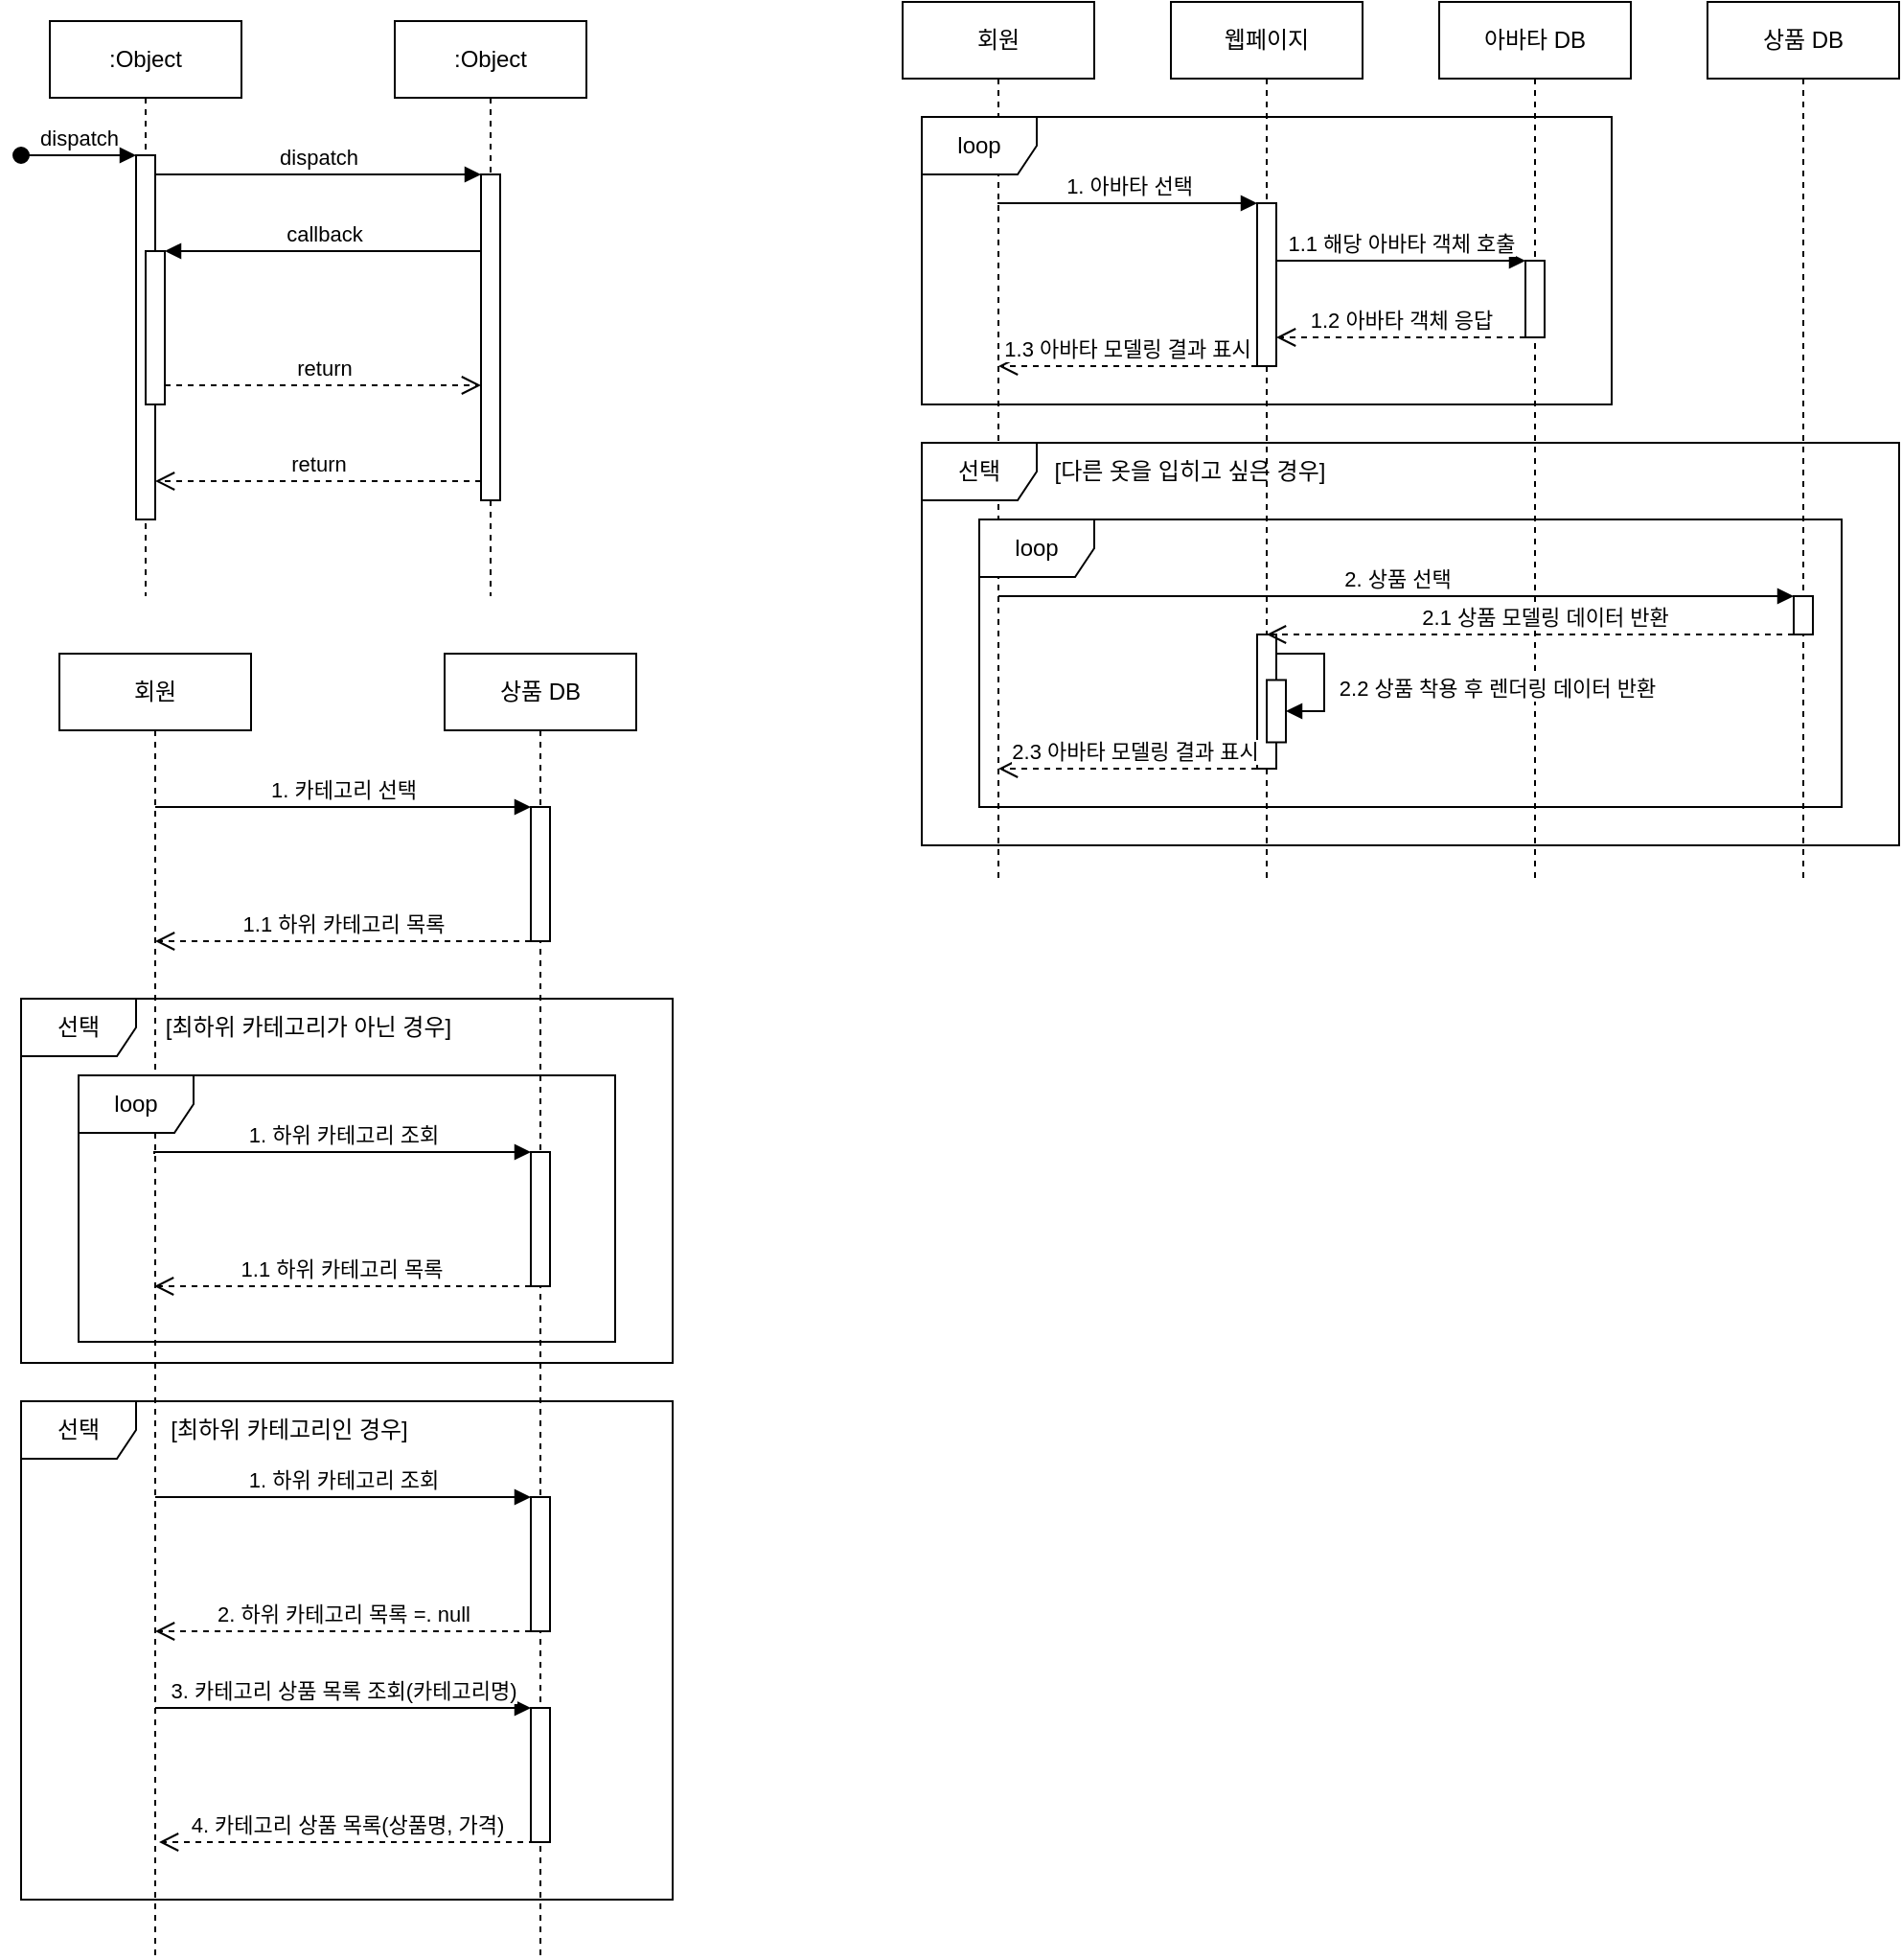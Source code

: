 <mxfile version="21.2.1" type="device">
  <diagram name="Page-1" id="2YBvvXClWsGukQMizWep">
    <mxGraphModel dx="1114" dy="824" grid="1" gridSize="10" guides="1" tooltips="1" connect="1" arrows="1" fold="1" page="1" pageScale="1" pageWidth="850" pageHeight="1100" math="0" shadow="0">
      <root>
        <mxCell id="0" />
        <mxCell id="1" parent="0" />
        <mxCell id="aM9ryv3xv72pqoxQDRHE-1" value=":Object" style="shape=umlLifeline;perimeter=lifelinePerimeter;whiteSpace=wrap;html=1;container=0;dropTarget=0;collapsible=0;recursiveResize=0;outlineConnect=0;portConstraint=eastwest;newEdgeStyle={&quot;edgeStyle&quot;:&quot;elbowEdgeStyle&quot;,&quot;elbow&quot;:&quot;vertical&quot;,&quot;curved&quot;:0,&quot;rounded&quot;:0};" parent="1" vertex="1">
          <mxGeometry x="35" y="90" width="100" height="300" as="geometry" />
        </mxCell>
        <mxCell id="aM9ryv3xv72pqoxQDRHE-2" value="" style="html=1;points=[];perimeter=orthogonalPerimeter;outlineConnect=0;targetShapes=umlLifeline;portConstraint=eastwest;newEdgeStyle={&quot;edgeStyle&quot;:&quot;elbowEdgeStyle&quot;,&quot;elbow&quot;:&quot;vertical&quot;,&quot;curved&quot;:0,&quot;rounded&quot;:0};" parent="aM9ryv3xv72pqoxQDRHE-1" vertex="1">
          <mxGeometry x="45" y="70" width="10" height="190" as="geometry" />
        </mxCell>
        <mxCell id="aM9ryv3xv72pqoxQDRHE-3" value="dispatch" style="html=1;verticalAlign=bottom;startArrow=oval;endArrow=block;startSize=8;edgeStyle=elbowEdgeStyle;elbow=vertical;curved=0;rounded=0;" parent="aM9ryv3xv72pqoxQDRHE-1" target="aM9ryv3xv72pqoxQDRHE-2" edge="1">
          <mxGeometry relative="1" as="geometry">
            <mxPoint x="-15" y="70" as="sourcePoint" />
          </mxGeometry>
        </mxCell>
        <mxCell id="aM9ryv3xv72pqoxQDRHE-4" value="" style="html=1;points=[];perimeter=orthogonalPerimeter;outlineConnect=0;targetShapes=umlLifeline;portConstraint=eastwest;newEdgeStyle={&quot;edgeStyle&quot;:&quot;elbowEdgeStyle&quot;,&quot;elbow&quot;:&quot;vertical&quot;,&quot;curved&quot;:0,&quot;rounded&quot;:0};" parent="aM9ryv3xv72pqoxQDRHE-1" vertex="1">
          <mxGeometry x="50" y="120" width="10" height="80" as="geometry" />
        </mxCell>
        <mxCell id="aM9ryv3xv72pqoxQDRHE-5" value=":Object" style="shape=umlLifeline;perimeter=lifelinePerimeter;whiteSpace=wrap;html=1;container=0;dropTarget=0;collapsible=0;recursiveResize=0;outlineConnect=0;portConstraint=eastwest;newEdgeStyle={&quot;edgeStyle&quot;:&quot;elbowEdgeStyle&quot;,&quot;elbow&quot;:&quot;vertical&quot;,&quot;curved&quot;:0,&quot;rounded&quot;:0};" parent="1" vertex="1">
          <mxGeometry x="215" y="90" width="100" height="300" as="geometry" />
        </mxCell>
        <mxCell id="aM9ryv3xv72pqoxQDRHE-6" value="" style="html=1;points=[];perimeter=orthogonalPerimeter;outlineConnect=0;targetShapes=umlLifeline;portConstraint=eastwest;newEdgeStyle={&quot;edgeStyle&quot;:&quot;elbowEdgeStyle&quot;,&quot;elbow&quot;:&quot;vertical&quot;,&quot;curved&quot;:0,&quot;rounded&quot;:0};" parent="aM9ryv3xv72pqoxQDRHE-5" vertex="1">
          <mxGeometry x="45" y="80" width="10" height="170" as="geometry" />
        </mxCell>
        <mxCell id="aM9ryv3xv72pqoxQDRHE-7" value="dispatch" style="html=1;verticalAlign=bottom;endArrow=block;edgeStyle=elbowEdgeStyle;elbow=vertical;curved=0;rounded=0;" parent="1" source="aM9ryv3xv72pqoxQDRHE-2" target="aM9ryv3xv72pqoxQDRHE-6" edge="1">
          <mxGeometry relative="1" as="geometry">
            <mxPoint x="190" y="180" as="sourcePoint" />
            <Array as="points">
              <mxPoint x="175" y="170" />
            </Array>
          </mxGeometry>
        </mxCell>
        <mxCell id="aM9ryv3xv72pqoxQDRHE-8" value="return" style="html=1;verticalAlign=bottom;endArrow=open;dashed=1;endSize=8;edgeStyle=elbowEdgeStyle;elbow=vertical;curved=0;rounded=0;" parent="1" source="aM9ryv3xv72pqoxQDRHE-6" target="aM9ryv3xv72pqoxQDRHE-2" edge="1">
          <mxGeometry relative="1" as="geometry">
            <mxPoint x="190" y="255" as="targetPoint" />
            <Array as="points">
              <mxPoint x="185" y="330" />
            </Array>
          </mxGeometry>
        </mxCell>
        <mxCell id="aM9ryv3xv72pqoxQDRHE-9" value="callback" style="html=1;verticalAlign=bottom;endArrow=block;edgeStyle=elbowEdgeStyle;elbow=vertical;curved=0;rounded=0;" parent="1" source="aM9ryv3xv72pqoxQDRHE-6" target="aM9ryv3xv72pqoxQDRHE-4" edge="1">
          <mxGeometry relative="1" as="geometry">
            <mxPoint x="170" y="210" as="sourcePoint" />
            <Array as="points">
              <mxPoint x="185" y="210" />
            </Array>
          </mxGeometry>
        </mxCell>
        <mxCell id="aM9ryv3xv72pqoxQDRHE-10" value="return" style="html=1;verticalAlign=bottom;endArrow=open;dashed=1;endSize=8;edgeStyle=elbowEdgeStyle;elbow=vertical;curved=0;rounded=0;" parent="1" source="aM9ryv3xv72pqoxQDRHE-4" target="aM9ryv3xv72pqoxQDRHE-6" edge="1">
          <mxGeometry relative="1" as="geometry">
            <mxPoint x="170" y="285" as="targetPoint" />
            <Array as="points">
              <mxPoint x="175" y="280" />
            </Array>
          </mxGeometry>
        </mxCell>
        <mxCell id="y0r-iZzcy5L6zaGAWvKw-56" value="회원" style="shape=umlLifeline;perimeter=lifelinePerimeter;whiteSpace=wrap;html=1;container=0;dropTarget=0;collapsible=0;recursiveResize=0;outlineConnect=0;portConstraint=eastwest;newEdgeStyle={&quot;edgeStyle&quot;:&quot;elbowEdgeStyle&quot;,&quot;elbow&quot;:&quot;vertical&quot;,&quot;curved&quot;:0,&quot;rounded&quot;:0};" parent="1" vertex="1">
          <mxGeometry x="40" y="420" width="100" height="680" as="geometry" />
        </mxCell>
        <mxCell id="y0r-iZzcy5L6zaGAWvKw-57" value="상품 DB" style="shape=umlLifeline;perimeter=lifelinePerimeter;whiteSpace=wrap;html=1;container=0;dropTarget=0;collapsible=0;recursiveResize=0;outlineConnect=0;portConstraint=eastwest;newEdgeStyle={&quot;edgeStyle&quot;:&quot;elbowEdgeStyle&quot;,&quot;elbow&quot;:&quot;vertical&quot;,&quot;curved&quot;:0,&quot;rounded&quot;:0};" parent="1" vertex="1">
          <mxGeometry x="241" y="420" width="100" height="680" as="geometry" />
        </mxCell>
        <mxCell id="y0r-iZzcy5L6zaGAWvKw-58" value="" style="html=1;points=[];perimeter=orthogonalPerimeter;outlineConnect=0;targetShapes=umlLifeline;portConstraint=eastwest;newEdgeStyle={&quot;edgeStyle&quot;:&quot;elbowEdgeStyle&quot;,&quot;elbow&quot;:&quot;vertical&quot;,&quot;curved&quot;:0,&quot;rounded&quot;:0};" parent="y0r-iZzcy5L6zaGAWvKw-57" vertex="1">
          <mxGeometry x="45" y="80" width="10" height="70" as="geometry" />
        </mxCell>
        <mxCell id="y0r-iZzcy5L6zaGAWvKw-75" value="" style="html=1;points=[];perimeter=orthogonalPerimeter;outlineConnect=0;targetShapes=umlLifeline;portConstraint=eastwest;newEdgeStyle={&quot;edgeStyle&quot;:&quot;elbowEdgeStyle&quot;,&quot;elbow&quot;:&quot;vertical&quot;,&quot;curved&quot;:0,&quot;rounded&quot;:0};" parent="y0r-iZzcy5L6zaGAWvKw-57" vertex="1">
          <mxGeometry x="45" y="260" width="10" height="70" as="geometry" />
        </mxCell>
        <mxCell id="y0r-iZzcy5L6zaGAWvKw-78" value="" style="html=1;points=[];perimeter=orthogonalPerimeter;outlineConnect=0;targetShapes=umlLifeline;portConstraint=eastwest;newEdgeStyle={&quot;edgeStyle&quot;:&quot;elbowEdgeStyle&quot;,&quot;elbow&quot;:&quot;vertical&quot;,&quot;curved&quot;:0,&quot;rounded&quot;:0};" parent="y0r-iZzcy5L6zaGAWvKw-57" vertex="1">
          <mxGeometry x="45" y="440" width="10" height="70" as="geometry" />
        </mxCell>
        <mxCell id="y0r-iZzcy5L6zaGAWvKw-81" value="" style="html=1;points=[];perimeter=orthogonalPerimeter;outlineConnect=0;targetShapes=umlLifeline;portConstraint=eastwest;newEdgeStyle={&quot;edgeStyle&quot;:&quot;elbowEdgeStyle&quot;,&quot;elbow&quot;:&quot;vertical&quot;,&quot;curved&quot;:0,&quot;rounded&quot;:0};" parent="y0r-iZzcy5L6zaGAWvKw-57" vertex="1">
          <mxGeometry x="45" y="550" width="10" height="70" as="geometry" />
        </mxCell>
        <mxCell id="y0r-iZzcy5L6zaGAWvKw-59" value="1. 카테고리 선택" style="html=1;verticalAlign=bottom;endArrow=block;edgeStyle=elbowEdgeStyle;elbow=vertical;curved=0;rounded=0;" parent="1" source="y0r-iZzcy5L6zaGAWvKw-56" target="y0r-iZzcy5L6zaGAWvKw-58" edge="1">
          <mxGeometry relative="1" as="geometry">
            <mxPoint x="95" y="500" as="sourcePoint" />
            <Array as="points">
              <mxPoint x="180" y="500" />
            </Array>
          </mxGeometry>
        </mxCell>
        <mxCell id="y0r-iZzcy5L6zaGAWvKw-60" value="1.1 하위 카테고리 목록" style="html=1;verticalAlign=bottom;endArrow=open;dashed=1;endSize=8;edgeStyle=elbowEdgeStyle;elbow=vertical;curved=0;rounded=0;" parent="1" source="y0r-iZzcy5L6zaGAWvKw-58" target="y0r-iZzcy5L6zaGAWvKw-56" edge="1">
          <mxGeometry x="0.006" relative="1" as="geometry">
            <mxPoint x="95" y="570" as="targetPoint" />
            <Array as="points">
              <mxPoint x="190" y="570" />
            </Array>
            <mxPoint x="265" y="479" as="sourcePoint" />
            <mxPoint as="offset" />
          </mxGeometry>
        </mxCell>
        <mxCell id="y0r-iZzcy5L6zaGAWvKw-66" value="1. 하위 카테고리 조회" style="html=1;verticalAlign=bottom;endArrow=block;edgeStyle=elbowEdgeStyle;elbow=vertical;curved=0;rounded=0;" parent="1" target="y0r-iZzcy5L6zaGAWvKw-75" edge="1">
          <mxGeometry relative="1" as="geometry">
            <mxPoint x="89.5" y="681" as="sourcePoint" />
            <Array as="points">
              <mxPoint x="180" y="680" />
              <mxPoint x="190" y="556" />
            </Array>
            <mxPoint x="230" y="680" as="targetPoint" />
          </mxGeometry>
        </mxCell>
        <mxCell id="y0r-iZzcy5L6zaGAWvKw-67" value="loop" style="shape=umlFrame;whiteSpace=wrap;html=1;pointerEvents=0;" parent="1" vertex="1">
          <mxGeometry x="50" y="640" width="280" height="139" as="geometry" />
        </mxCell>
        <mxCell id="y0r-iZzcy5L6zaGAWvKw-69" value="선택" style="shape=umlFrame;whiteSpace=wrap;html=1;pointerEvents=0;" parent="1" vertex="1">
          <mxGeometry x="20" y="600" width="340" height="190" as="geometry" />
        </mxCell>
        <mxCell id="y0r-iZzcy5L6zaGAWvKw-70" value="[최하위 카테고리가 아닌 경우]" style="text;html=1;strokeColor=none;fillColor=none;align=center;verticalAlign=middle;whiteSpace=wrap;rounded=0;" parent="1" vertex="1">
          <mxGeometry x="70" y="600" width="200" height="30" as="geometry" />
        </mxCell>
        <mxCell id="y0r-iZzcy5L6zaGAWvKw-71" value="3. 카테고리 상품 목록 조회(카테고리명)" style="html=1;verticalAlign=bottom;endArrow=block;edgeStyle=elbowEdgeStyle;elbow=vertical;curved=0;rounded=0;" parent="1" target="y0r-iZzcy5L6zaGAWvKw-81" edge="1">
          <mxGeometry relative="1" as="geometry">
            <mxPoint x="90" y="970" as="sourcePoint" />
            <Array as="points">
              <mxPoint x="200" y="970" />
              <mxPoint x="190.5" y="845" />
            </Array>
            <mxPoint x="270" y="970" as="targetPoint" />
          </mxGeometry>
        </mxCell>
        <mxCell id="y0r-iZzcy5L6zaGAWvKw-73" value="선택" style="shape=umlFrame;whiteSpace=wrap;html=1;pointerEvents=0;" parent="1" vertex="1">
          <mxGeometry x="20" y="810" width="340" height="260" as="geometry" />
        </mxCell>
        <mxCell id="y0r-iZzcy5L6zaGAWvKw-74" value="[최하위 카테고리인 경우]" style="text;html=1;strokeColor=none;fillColor=none;align=center;verticalAlign=middle;whiteSpace=wrap;rounded=0;" parent="1" vertex="1">
          <mxGeometry x="60" y="810" width="200" height="30" as="geometry" />
        </mxCell>
        <mxCell id="y0r-iZzcy5L6zaGAWvKw-77" value="1.1 하위 카테고리 목록" style="html=1;verticalAlign=bottom;endArrow=open;dashed=1;endSize=8;edgeStyle=elbowEdgeStyle;elbow=vertical;curved=0;rounded=0;" parent="1" source="y0r-iZzcy5L6zaGAWvKw-75" edge="1">
          <mxGeometry x="0.006" relative="1" as="geometry">
            <mxPoint x="89.5" y="750" as="targetPoint" />
            <Array as="points">
              <mxPoint x="210" y="750" />
            </Array>
            <mxPoint x="255" y="770" as="sourcePoint" />
            <mxPoint as="offset" />
          </mxGeometry>
        </mxCell>
        <mxCell id="y0r-iZzcy5L6zaGAWvKw-79" value="1. 하위 카테고리 조회" style="html=1;verticalAlign=bottom;endArrow=block;edgeStyle=elbowEdgeStyle;elbow=vertical;curved=0;rounded=0;" parent="1" source="y0r-iZzcy5L6zaGAWvKw-56" target="y0r-iZzcy5L6zaGAWvKw-78" edge="1">
          <mxGeometry relative="1" as="geometry">
            <mxPoint x="110.5" y="861" as="sourcePoint" />
            <Array as="points">
              <mxPoint x="100" y="860" />
              <mxPoint x="211" y="736" />
            </Array>
            <mxPoint x="251" y="860" as="targetPoint" />
          </mxGeometry>
        </mxCell>
        <mxCell id="y0r-iZzcy5L6zaGAWvKw-80" value="2. 하위 카테고리 목록 =. null" style="html=1;verticalAlign=bottom;endArrow=open;dashed=1;endSize=8;edgeStyle=elbowEdgeStyle;elbow=vertical;curved=0;rounded=0;" parent="1" source="y0r-iZzcy5L6zaGAWvKw-78" target="y0r-iZzcy5L6zaGAWvKw-56" edge="1">
          <mxGeometry x="0.006" relative="1" as="geometry">
            <mxPoint x="110.5" y="930" as="targetPoint" />
            <Array as="points">
              <mxPoint x="231" y="930" />
            </Array>
            <mxPoint x="276" y="950" as="sourcePoint" />
            <mxPoint as="offset" />
          </mxGeometry>
        </mxCell>
        <mxCell id="y0r-iZzcy5L6zaGAWvKw-83" value="4. 카테고리 상품 목록(상품명, 가격)" style="html=1;verticalAlign=bottom;endArrow=open;dashed=1;endSize=8;edgeStyle=elbowEdgeStyle;elbow=vertical;curved=0;rounded=0;" parent="1" edge="1">
          <mxGeometry x="0.006" relative="1" as="geometry">
            <mxPoint x="92" y="1040" as="targetPoint" />
            <Array as="points">
              <mxPoint x="233" y="1040" />
            </Array>
            <mxPoint x="288" y="1040" as="sourcePoint" />
            <mxPoint as="offset" />
          </mxGeometry>
        </mxCell>
        <mxCell id="5_eJ1M0S0d7M90PodzWj-4" value="회원" style="shape=umlLifeline;perimeter=lifelinePerimeter;whiteSpace=wrap;html=1;container=0;dropTarget=0;collapsible=0;recursiveResize=0;outlineConnect=0;portConstraint=eastwest;newEdgeStyle={&quot;edgeStyle&quot;:&quot;elbowEdgeStyle&quot;,&quot;elbow&quot;:&quot;vertical&quot;,&quot;curved&quot;:0,&quot;rounded&quot;:0};" vertex="1" parent="1">
          <mxGeometry x="480" y="80" width="100" height="460" as="geometry" />
        </mxCell>
        <mxCell id="5_eJ1M0S0d7M90PodzWj-8" value="웹페이지" style="shape=umlLifeline;perimeter=lifelinePerimeter;whiteSpace=wrap;html=1;container=0;dropTarget=0;collapsible=0;recursiveResize=0;outlineConnect=0;portConstraint=eastwest;newEdgeStyle={&quot;edgeStyle&quot;:&quot;elbowEdgeStyle&quot;,&quot;elbow&quot;:&quot;vertical&quot;,&quot;curved&quot;:0,&quot;rounded&quot;:0};" vertex="1" parent="1">
          <mxGeometry x="620" y="80" width="100" height="460" as="geometry" />
        </mxCell>
        <mxCell id="5_eJ1M0S0d7M90PodzWj-13" value="" style="html=1;points=[];perimeter=orthogonalPerimeter;outlineConnect=0;targetShapes=umlLifeline;portConstraint=eastwest;newEdgeStyle={&quot;edgeStyle&quot;:&quot;elbowEdgeStyle&quot;,&quot;elbow&quot;:&quot;vertical&quot;,&quot;curved&quot;:0,&quot;rounded&quot;:0};" vertex="1" parent="5_eJ1M0S0d7M90PodzWj-8">
          <mxGeometry x="45" y="105" width="10" height="85" as="geometry" />
        </mxCell>
        <mxCell id="5_eJ1M0S0d7M90PodzWj-10" value="아바타 DB" style="shape=umlLifeline;perimeter=lifelinePerimeter;whiteSpace=wrap;html=1;container=0;dropTarget=0;collapsible=0;recursiveResize=0;outlineConnect=0;portConstraint=eastwest;newEdgeStyle={&quot;edgeStyle&quot;:&quot;elbowEdgeStyle&quot;,&quot;elbow&quot;:&quot;vertical&quot;,&quot;curved&quot;:0,&quot;rounded&quot;:0};" vertex="1" parent="1">
          <mxGeometry x="760" y="80" width="100" height="460" as="geometry" />
        </mxCell>
        <mxCell id="5_eJ1M0S0d7M90PodzWj-11" value="" style="html=1;points=[];perimeter=orthogonalPerimeter;outlineConnect=0;targetShapes=umlLifeline;portConstraint=eastwest;newEdgeStyle={&quot;edgeStyle&quot;:&quot;elbowEdgeStyle&quot;,&quot;elbow&quot;:&quot;vertical&quot;,&quot;curved&quot;:0,&quot;rounded&quot;:0};" vertex="1" parent="5_eJ1M0S0d7M90PodzWj-10">
          <mxGeometry x="45" y="135" width="10" height="40" as="geometry" />
        </mxCell>
        <mxCell id="5_eJ1M0S0d7M90PodzWj-12" value="1. 아바타 선택" style="html=1;verticalAlign=bottom;endArrow=block;edgeStyle=elbowEdgeStyle;elbow=vertical;curved=0;rounded=0;" edge="1" parent="1" target="5_eJ1M0S0d7M90PodzWj-13">
          <mxGeometry relative="1" as="geometry">
            <mxPoint x="529.5" y="185" as="sourcePoint" />
            <Array as="points">
              <mxPoint x="595" y="185" />
            </Array>
            <mxPoint x="650" y="185" as="targetPoint" />
          </mxGeometry>
        </mxCell>
        <mxCell id="5_eJ1M0S0d7M90PodzWj-14" value="1.1 해당 아바타 객체 호출" style="html=1;verticalAlign=bottom;endArrow=block;edgeStyle=elbowEdgeStyle;elbow=vertical;curved=0;rounded=0;" edge="1" parent="1" source="5_eJ1M0S0d7M90PodzWj-13" target="5_eJ1M0S0d7M90PodzWj-11">
          <mxGeometry relative="1" as="geometry">
            <mxPoint x="680" y="215" as="sourcePoint" />
            <Array as="points">
              <mxPoint x="740" y="215" />
              <mxPoint x="745" y="215" />
            </Array>
            <mxPoint x="790" y="215" as="targetPoint" />
          </mxGeometry>
        </mxCell>
        <mxCell id="5_eJ1M0S0d7M90PodzWj-15" value="1.2 아바타 객체 응답" style="html=1;verticalAlign=bottom;endArrow=open;dashed=1;endSize=8;edgeStyle=elbowEdgeStyle;elbow=vertical;curved=0;rounded=0;" edge="1" parent="1" source="5_eJ1M0S0d7M90PodzWj-11" target="5_eJ1M0S0d7M90PodzWj-13">
          <mxGeometry x="0.006" relative="1" as="geometry">
            <mxPoint x="680" y="255" as="targetPoint" />
            <Array as="points">
              <mxPoint x="770" y="255" />
            </Array>
            <mxPoint x="796" y="254.5" as="sourcePoint" />
            <mxPoint as="offset" />
          </mxGeometry>
        </mxCell>
        <mxCell id="5_eJ1M0S0d7M90PodzWj-16" value="상품 DB" style="shape=umlLifeline;perimeter=lifelinePerimeter;whiteSpace=wrap;html=1;container=0;dropTarget=0;collapsible=0;recursiveResize=0;outlineConnect=0;portConstraint=eastwest;newEdgeStyle={&quot;edgeStyle&quot;:&quot;elbowEdgeStyle&quot;,&quot;elbow&quot;:&quot;vertical&quot;,&quot;curved&quot;:0,&quot;rounded&quot;:0};" vertex="1" parent="1">
          <mxGeometry x="900" y="80" width="100" height="460" as="geometry" />
        </mxCell>
        <mxCell id="5_eJ1M0S0d7M90PodzWj-23" value="" style="html=1;points=[];perimeter=orthogonalPerimeter;outlineConnect=0;targetShapes=umlLifeline;portConstraint=eastwest;newEdgeStyle={&quot;edgeStyle&quot;:&quot;elbowEdgeStyle&quot;,&quot;elbow&quot;:&quot;vertical&quot;,&quot;curved&quot;:0,&quot;rounded&quot;:0};" vertex="1" parent="5_eJ1M0S0d7M90PodzWj-16">
          <mxGeometry x="-235" y="330" width="10" height="70" as="geometry" />
        </mxCell>
        <mxCell id="5_eJ1M0S0d7M90PodzWj-17" value="" style="html=1;points=[];perimeter=orthogonalPerimeter;outlineConnect=0;targetShapes=umlLifeline;portConstraint=eastwest;newEdgeStyle={&quot;edgeStyle&quot;:&quot;elbowEdgeStyle&quot;,&quot;elbow&quot;:&quot;vertical&quot;,&quot;curved&quot;:0,&quot;rounded&quot;:0};" vertex="1" parent="5_eJ1M0S0d7M90PodzWj-16">
          <mxGeometry x="45" y="310" width="10" height="20" as="geometry" />
        </mxCell>
        <mxCell id="5_eJ1M0S0d7M90PodzWj-20" value="2. 상품 선택" style="html=1;verticalAlign=bottom;endArrow=block;edgeStyle=elbowEdgeStyle;elbow=vertical;curved=0;rounded=0;" edge="1" parent="5_eJ1M0S0d7M90PodzWj-16" target="5_eJ1M0S0d7M90PodzWj-17">
          <mxGeometry relative="1" as="geometry">
            <mxPoint x="-370" y="310" as="sourcePoint" />
            <Array as="points">
              <mxPoint x="-304.5" y="310" />
            </Array>
            <mxPoint x="-234.5" y="310" as="targetPoint" />
          </mxGeometry>
        </mxCell>
        <mxCell id="5_eJ1M0S0d7M90PodzWj-21" value="loop" style="shape=umlFrame;whiteSpace=wrap;html=1;pointerEvents=0;" vertex="1" parent="5_eJ1M0S0d7M90PodzWj-16">
          <mxGeometry x="-380" y="270" width="450" height="150" as="geometry" />
        </mxCell>
        <mxCell id="5_eJ1M0S0d7M90PodzWj-22" value="2.1 상품 모델링 데이터 반환" style="html=1;verticalAlign=bottom;endArrow=open;dashed=1;endSize=8;edgeStyle=elbowEdgeStyle;elbow=vertical;curved=0;rounded=0;" edge="1" parent="5_eJ1M0S0d7M90PodzWj-16" source="5_eJ1M0S0d7M90PodzWj-17">
          <mxGeometry x="-0.053" relative="1" as="geometry">
            <mxPoint x="-230" y="330" as="targetPoint" />
            <Array as="points" />
            <mxPoint y="350" as="sourcePoint" />
            <mxPoint as="offset" />
          </mxGeometry>
        </mxCell>
        <mxCell id="5_eJ1M0S0d7M90PodzWj-24" value="" style="html=1;points=[];perimeter=orthogonalPerimeter;outlineConnect=0;targetShapes=umlLifeline;portConstraint=eastwest;newEdgeStyle={&quot;edgeStyle&quot;:&quot;elbowEdgeStyle&quot;,&quot;elbow&quot;:&quot;vertical&quot;,&quot;curved&quot;:0,&quot;rounded&quot;:0};" vertex="1" parent="5_eJ1M0S0d7M90PodzWj-16">
          <mxGeometry x="-230" y="353.75" width="10" height="32.5" as="geometry" />
        </mxCell>
        <mxCell id="5_eJ1M0S0d7M90PodzWj-26" value="2.2 상품 착용 후 렌더링 데이터 반환" style="html=1;verticalAlign=bottom;endArrow=block;edgeStyle=elbowEdgeStyle;elbow=vertical;curved=0;rounded=0;" edge="1" parent="5_eJ1M0S0d7M90PodzWj-16" source="5_eJ1M0S0d7M90PodzWj-23" target="5_eJ1M0S0d7M90PodzWj-24">
          <mxGeometry x="0.371" y="90" relative="1" as="geometry">
            <mxPoint x="-200" y="360" as="sourcePoint" />
            <Array as="points">
              <mxPoint x="-200" y="340" />
              <mxPoint x="-200" y="380" />
              <mxPoint x="-190" y="340" />
              <mxPoint x="-190" y="360" />
              <mxPoint x="-200" y="370" />
            </Array>
            <mxPoint x="-200" y="390" as="targetPoint" />
            <mxPoint as="offset" />
          </mxGeometry>
        </mxCell>
        <mxCell id="5_eJ1M0S0d7M90PodzWj-18" value="loop" style="shape=umlFrame;whiteSpace=wrap;html=1;pointerEvents=0;" vertex="1" parent="1">
          <mxGeometry x="490" y="140" width="360" height="150" as="geometry" />
        </mxCell>
        <mxCell id="5_eJ1M0S0d7M90PodzWj-19" value="1.3 아바타 모델링 결과 표시" style="html=1;verticalAlign=bottom;endArrow=open;dashed=1;endSize=8;edgeStyle=elbowEdgeStyle;elbow=vertical;curved=0;rounded=0;" edge="1" parent="1" source="5_eJ1M0S0d7M90PodzWj-13" target="5_eJ1M0S0d7M90PodzWj-4">
          <mxGeometry x="0.004" relative="1" as="geometry">
            <mxPoint x="530" y="265" as="targetPoint" />
            <Array as="points">
              <mxPoint x="600" y="270" />
            </Array>
            <mxPoint x="660" y="265" as="sourcePoint" />
            <mxPoint as="offset" />
          </mxGeometry>
        </mxCell>
        <mxCell id="5_eJ1M0S0d7M90PodzWj-29" value="선택" style="shape=umlFrame;whiteSpace=wrap;html=1;pointerEvents=0;" vertex="1" parent="1">
          <mxGeometry x="490" y="310" width="510" height="210" as="geometry" />
        </mxCell>
        <mxCell id="5_eJ1M0S0d7M90PodzWj-30" value="[다른 옷을 입히고 싶은 경우]" style="text;html=1;strokeColor=none;fillColor=none;align=center;verticalAlign=middle;whiteSpace=wrap;rounded=0;" vertex="1" parent="1">
          <mxGeometry x="530" y="310" width="200" height="30" as="geometry" />
        </mxCell>
        <mxCell id="5_eJ1M0S0d7M90PodzWj-31" value="2.3 아바타 모델링 결과 표시" style="html=1;verticalAlign=bottom;endArrow=open;dashed=1;endSize=8;edgeStyle=elbowEdgeStyle;elbow=vertical;curved=0;rounded=0;" edge="1" parent="1" source="5_eJ1M0S0d7M90PodzWj-23" target="5_eJ1M0S0d7M90PodzWj-4">
          <mxGeometry x="-0.055" relative="1" as="geometry">
            <mxPoint x="380" y="530" as="targetPoint" />
            <Array as="points">
              <mxPoint x="623" y="480" />
            </Array>
            <mxPoint x="655" y="530" as="sourcePoint" />
            <mxPoint as="offset" />
          </mxGeometry>
        </mxCell>
      </root>
    </mxGraphModel>
  </diagram>
</mxfile>
